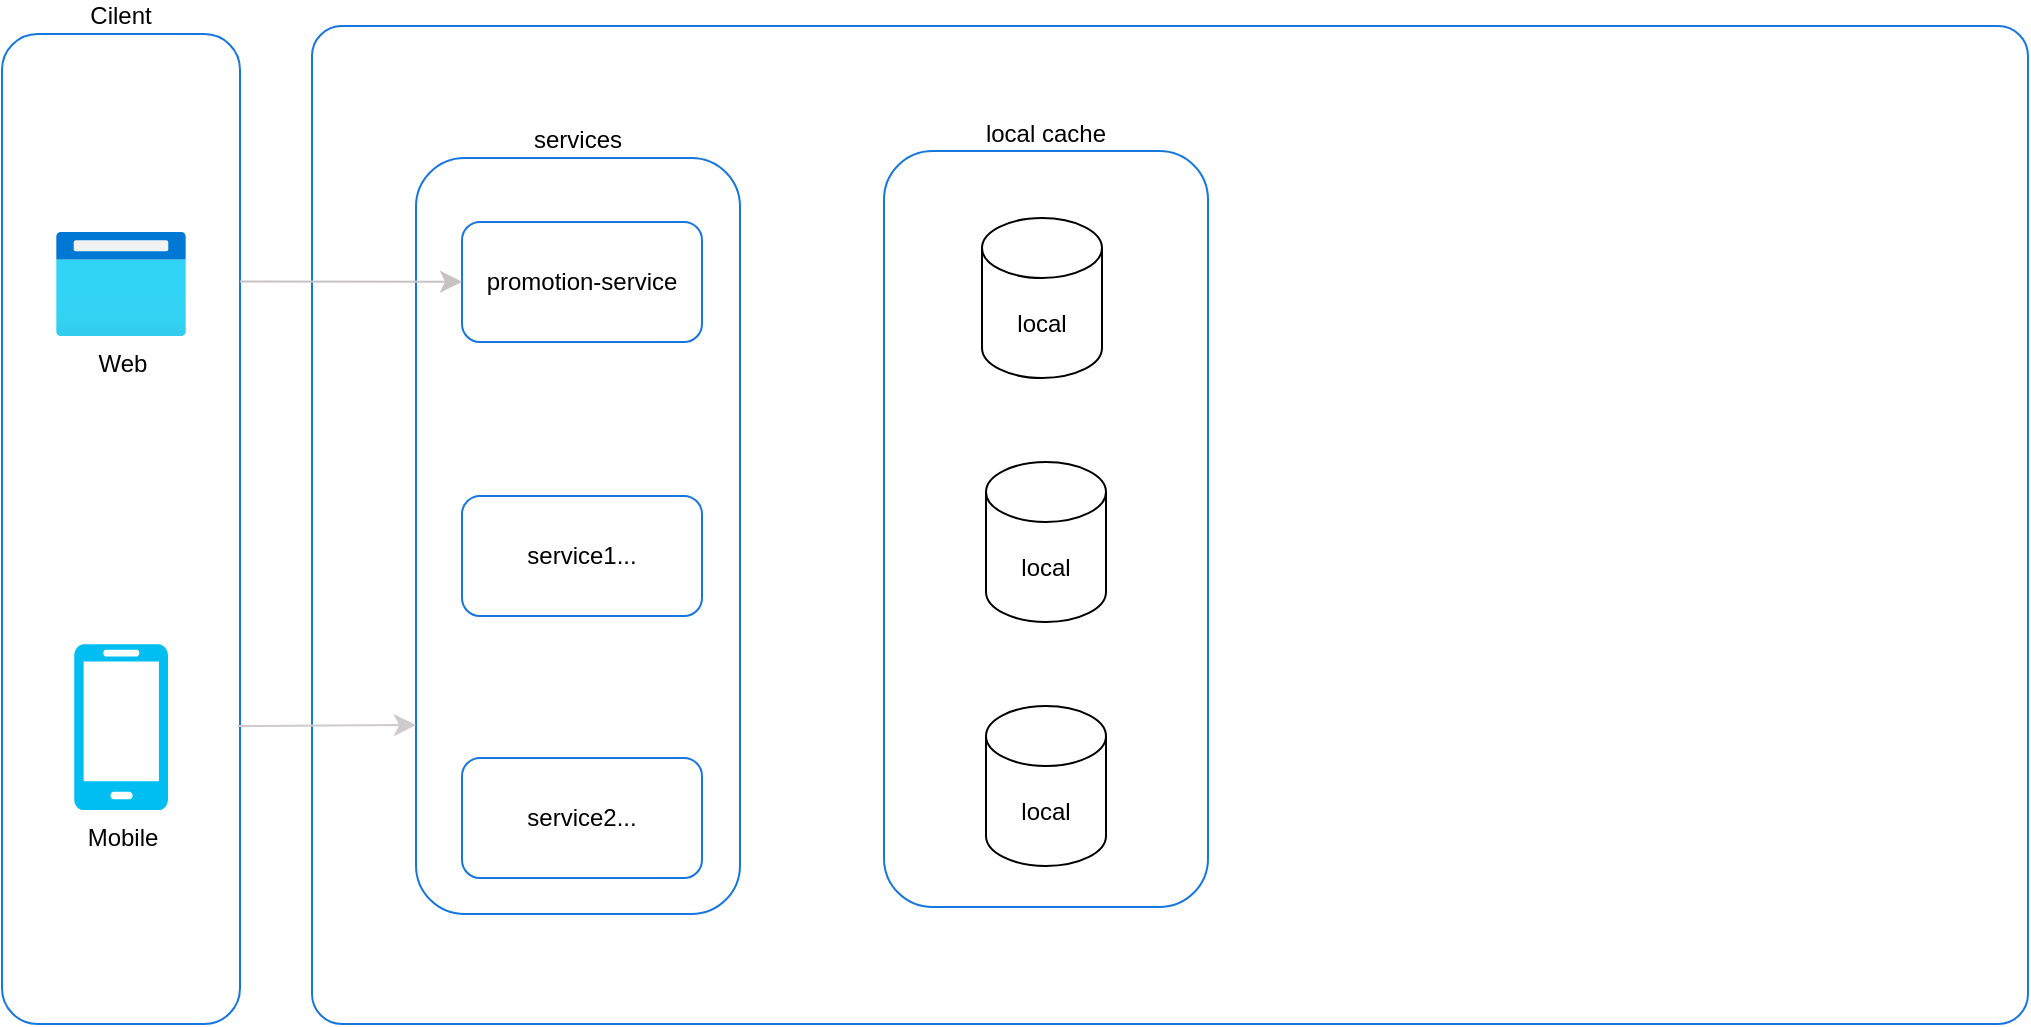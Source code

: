 <mxfile version="24.2.8" type="github">
  <diagram name="第 1 页" id="vbs_Ip4YoETbjET6Mkmp">
    <mxGraphModel dx="2234" dy="1196" grid="0" gridSize="10" guides="1" tooltips="1" connect="1" arrows="1" fold="1" page="0" pageScale="1" pageWidth="1169" pageHeight="827" math="0" shadow="0">
      <root>
        <mxCell id="0" />
        <mxCell id="1" parent="0" />
        <mxCell id="PWlYhkqiT7WrL03v6abE-7" value="" style="group" parent="1" vertex="1" connectable="0">
          <mxGeometry x="-646" y="-21" width="119" height="495" as="geometry" />
        </mxCell>
        <mxCell id="PWlYhkqiT7WrL03v6abE-1" value="Cilent" style="rounded=1;whiteSpace=wrap;html=1;labelBackgroundColor=none;strokeColor=#1677df;gradientColor=none;labelPosition=center;verticalLabelPosition=top;align=center;verticalAlign=bottom;" parent="PWlYhkqiT7WrL03v6abE-7" vertex="1">
          <mxGeometry width="119" height="495" as="geometry" />
        </mxCell>
        <mxCell id="PWlYhkqiT7WrL03v6abE-2" value="Web" style="image;aspect=fixed;html=1;points=[];align=center;fontSize=12;image=img/lib/azure2/general/Browser.svg;" parent="PWlYhkqiT7WrL03v6abE-7" vertex="1">
          <mxGeometry x="27" y="99" width="65" height="52" as="geometry" />
        </mxCell>
        <mxCell id="PWlYhkqiT7WrL03v6abE-4" value="Mobile" style="verticalLabelPosition=bottom;html=1;verticalAlign=top;align=center;strokeColor=none;fillColor=#00BEF2;shape=mxgraph.azure.mobile;pointerEvents=1;direction=east;" parent="PWlYhkqiT7WrL03v6abE-7" vertex="1">
          <mxGeometry x="36" y="305" width="47" height="83" as="geometry" />
        </mxCell>
        <mxCell id="PWlYhkqiT7WrL03v6abE-8" value="" style="rounded=1;whiteSpace=wrap;html=1;arcSize=3;strokeColor=#1677df;" parent="1" vertex="1">
          <mxGeometry x="-491" y="-25" width="858" height="499" as="geometry" />
        </mxCell>
        <mxCell id="2qbnbBHKu1kBXNQHxC0R-1" value="services" style="rounded=1;whiteSpace=wrap;html=1;strokeColor=#1677df;labelPosition=center;verticalLabelPosition=top;align=center;verticalAlign=bottom;" vertex="1" parent="1">
          <mxGeometry x="-439" y="41" width="162" height="378" as="geometry" />
        </mxCell>
        <mxCell id="2qbnbBHKu1kBXNQHxC0R-2" value="promotion-service" style="rounded=1;whiteSpace=wrap;html=1;strokeColor=#1677df;" vertex="1" parent="1">
          <mxGeometry x="-416" y="73" width="120" height="60" as="geometry" />
        </mxCell>
        <mxCell id="2qbnbBHKu1kBXNQHxC0R-3" value="service2..." style="rounded=1;whiteSpace=wrap;html=1;strokeColor=#1677df;" vertex="1" parent="1">
          <mxGeometry x="-416" y="341" width="120" height="60" as="geometry" />
        </mxCell>
        <mxCell id="2qbnbBHKu1kBXNQHxC0R-4" value="service1..." style="rounded=1;whiteSpace=wrap;html=1;strokeColor=#1677df;" vertex="1" parent="1">
          <mxGeometry x="-416" y="210" width="120" height="60" as="geometry" />
        </mxCell>
        <mxCell id="2qbnbBHKu1kBXNQHxC0R-5" style="edgeStyle=none;curved=1;rounded=0;orthogonalLoop=1;jettySize=auto;html=1;exitX=1;exitY=0.25;exitDx=0;exitDy=0;fontSize=12;startSize=8;endSize=8;strokeColor=#c7c2c4;" edge="1" parent="1" source="PWlYhkqiT7WrL03v6abE-1" target="2qbnbBHKu1kBXNQHxC0R-2">
          <mxGeometry relative="1" as="geometry" />
        </mxCell>
        <mxCell id="2qbnbBHKu1kBXNQHxC0R-6" style="edgeStyle=none;curved=1;rounded=0;orthogonalLoop=1;jettySize=auto;html=1;entryX=0;entryY=0.75;entryDx=0;entryDy=0;fontSize=12;startSize=8;endSize=8;strokeColor=#cfcacc;" edge="1" parent="1" target="2qbnbBHKu1kBXNQHxC0R-1">
          <mxGeometry relative="1" as="geometry">
            <mxPoint x="-528" y="325" as="sourcePoint" />
          </mxGeometry>
        </mxCell>
        <mxCell id="2qbnbBHKu1kBXNQHxC0R-7" value="&lt;div&gt;local cache&lt;/div&gt;" style="rounded=1;whiteSpace=wrap;html=1;strokeColor=#1677df;labelPosition=center;verticalLabelPosition=top;align=center;verticalAlign=bottom;" vertex="1" parent="1">
          <mxGeometry x="-205" y="37.5" width="162" height="378" as="geometry" />
        </mxCell>
        <mxCell id="2qbnbBHKu1kBXNQHxC0R-8" value="local" style="shape=cylinder3;whiteSpace=wrap;html=1;boundedLbl=1;backgroundOutline=1;size=15;" vertex="1" parent="1">
          <mxGeometry x="-156" y="71" width="60" height="80" as="geometry" />
        </mxCell>
        <mxCell id="2qbnbBHKu1kBXNQHxC0R-9" value="local" style="shape=cylinder3;whiteSpace=wrap;html=1;boundedLbl=1;backgroundOutline=1;size=15;" vertex="1" parent="1">
          <mxGeometry x="-154" y="193" width="60" height="80" as="geometry" />
        </mxCell>
        <mxCell id="2qbnbBHKu1kBXNQHxC0R-10" value="local" style="shape=cylinder3;whiteSpace=wrap;html=1;boundedLbl=1;backgroundOutline=1;size=15;" vertex="1" parent="1">
          <mxGeometry x="-154" y="315" width="60" height="80" as="geometry" />
        </mxCell>
      </root>
    </mxGraphModel>
  </diagram>
</mxfile>
